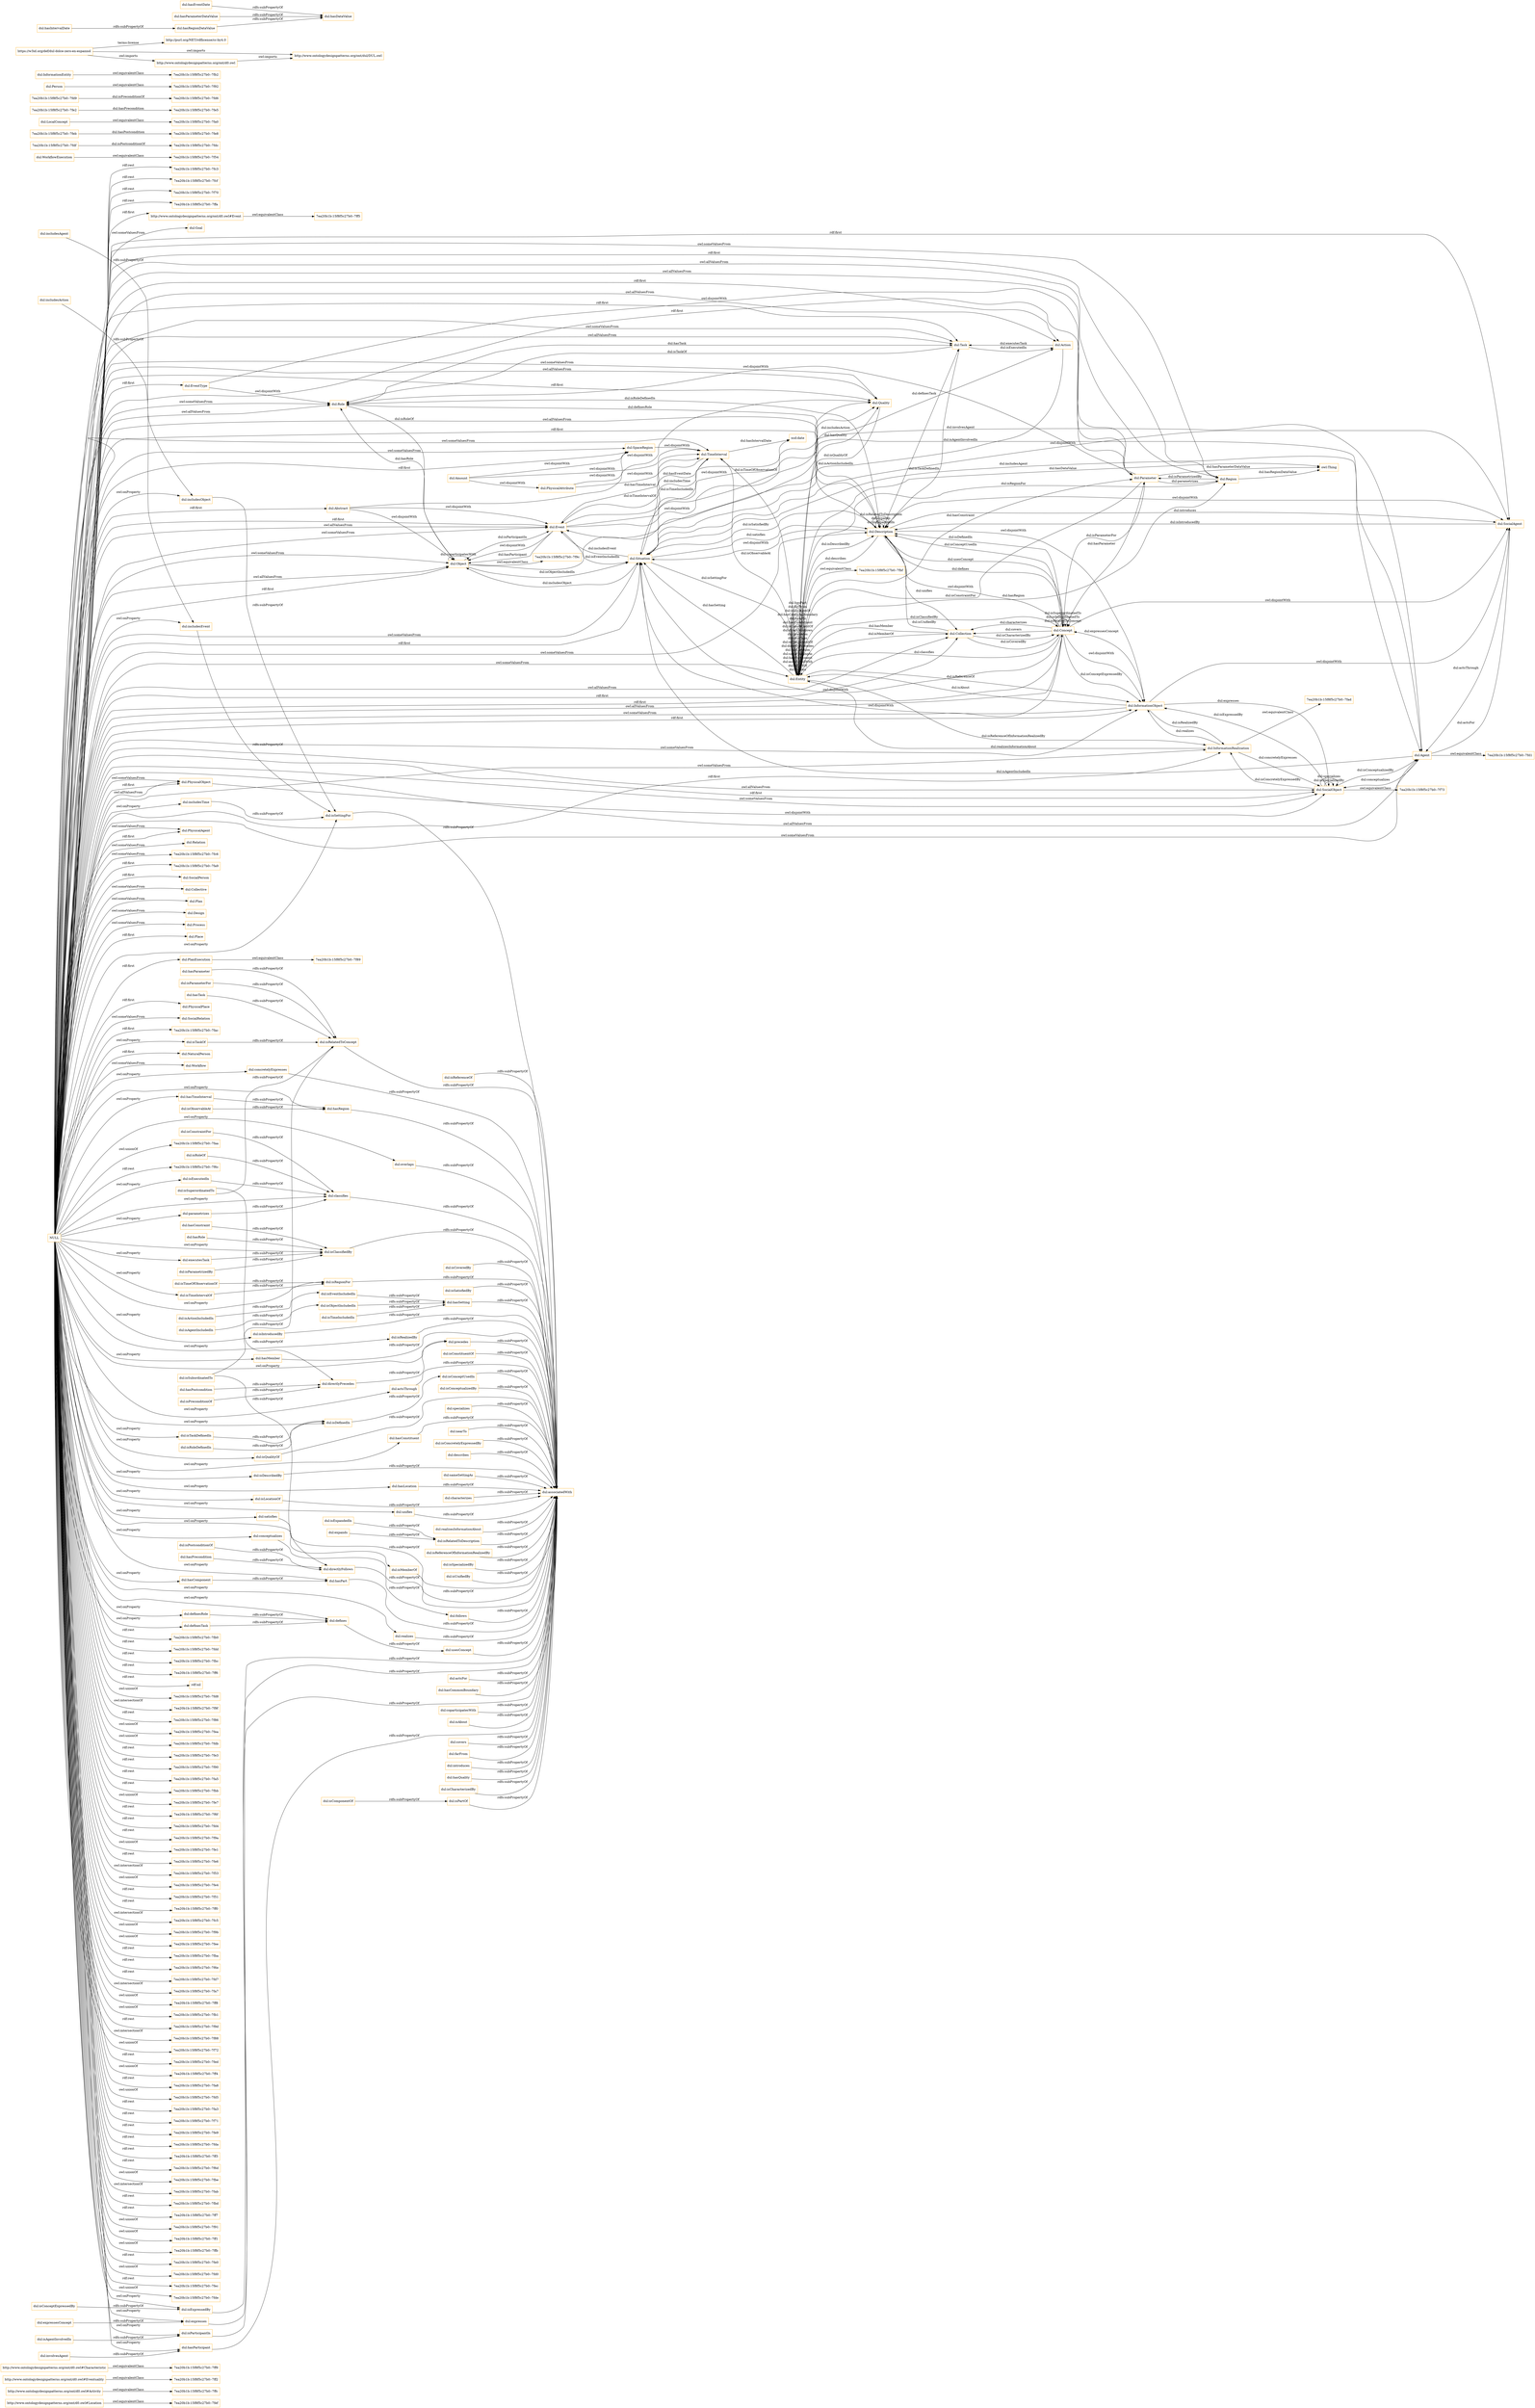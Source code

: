 digraph ar2dtool_diagram { 
rankdir=LR;
size="1501"
node [shape = rectangle, color="orange"]; "http://www.ontologydesignpatterns.org/ont/d0.owl#Location" "http://www.ontologydesignpatterns.org/ont/d0.owl#Activity" "http://www.ontologydesignpatterns.org/ont/d0.owl#Eventuality" "7ea20b1b:15f8f5c27b0:-7fef" "http://www.ontologydesignpatterns.org/ont/d0.owl#Characteristic" "7ea20b1b:15f8f5c27b0:-7ffc" "http://www.ontologydesignpatterns.org/ont/d0.owl#Event" "7ea20b1b:15f8f5c27b0:-7ff5" "7ea20b1b:15f8f5c27b0:-7ff2" "7ea20b1b:15f8f5c27b0:-7ff9" "dul:Goal" "dul:EventType" "7ea20b1b:15f8f5c27b0:-7f54" "dul:Object" "dul:Description" "7ea20b1b:15f8f5c27b0:-7fdf" "dul:PhysicalAgent" "dul:Relation" "dul:Role" "dul:Entity" "dul:Situation" "7ea20b1b:15f8f5c27b0:-7fc6" "7ea20b1b:15f8f5c27b0:-7fa9" "dul:Abstract" "dul:SocialPerson" "7ea20b1b:15f8f5c27b0:-7feb" "dul:Collective" "7ea20b1b:15f8f5c27b0:-7fa0" "dul:Amount" "7ea20b1b:15f8f5c27b0:-7fe8" "7ea20b1b:15f8f5c27b0:-7fdc" "dul:Plan" "dul:Design" "7ea20b1b:15f8f5c27b0:-7fad" "7ea20b1b:15f8f5c27b0:-7f89" "dul:Process" "dul:Task" "7ea20b1b:15f8f5c27b0:-7f9c" "dul:Place" "dul:Quality" "dul:Action" "dul:SocialAgent" "7ea20b1b:15f8f5c27b0:-7fe5" "7ea20b1b:15f8f5c27b0:-7fd6" "dul:PlanExecution" "dul:Agent" "dul:Parameter" "dul:WorkflowExecution" "dul:SocialObject" "dul:PhysicalPlace" "dul:Concept" "dul:SocialRelation" "dul:Event" "dul:TimeInterval" "dul:Person" "dul:SpaceRegion" "dul:PhysicalObject" "7ea20b1b:15f8f5c27b0:-7fac" "7ea20b1b:15f8f5c27b0:-7fbf" "owl:Thing" "dul:InformationRealization" "dul:PhysicalAttribute" "dul:NaturalPerson" "7ea20b1b:15f8f5c27b0:-7fe2" "dul:Workflow" "dul:InformationObject" "dul:Collection" "7ea20b1b:15f8f5c27b0:-7fd1" "7ea20b1b:15f8f5c27b0:-7f92" "7ea20b1b:15f8f5c27b0:-7fb2" "dul:Region" "dul:InformationEntity" "7ea20b1b:15f8f5c27b0:-7fd9" "7ea20b1b:15f8f5c27b0:-7f73" "dul:LocalConcept" ; /*classes style*/
	"dul:isRelatedToConcept" -> "dul:associatedWith" [ label = "rdfs:subPropertyOf" ];
	"dul:concretelyExpresses" -> "dul:associatedWith" [ label = "rdfs:subPropertyOf" ];
	"dul:hasRegion" -> "dul:associatedWith" [ label = "rdfs:subPropertyOf" ];
	"dul:includesEvent" -> "dul:isSettingFor" [ label = "rdfs:subPropertyOf" ];
	"dul:overlaps" -> "dul:associatedWith" [ label = "rdfs:subPropertyOf" ];
	"dul:isConstraintFor" -> "dul:classifies" [ label = "rdfs:subPropertyOf" ];
	"dul:isRegionFor" -> "dul:associatedWith" [ label = "rdfs:subPropertyOf" ];
	"dul:isCoveredBy" -> "dul:associatedWith" [ label = "rdfs:subPropertyOf" ];
	"dul:PhysicalAttribute" -> "dul:TimeInterval" [ label = "owl:disjointWith" ];
	"dul:PhysicalAttribute" -> "dul:SpaceRegion" [ label = "owl:disjointWith" ];
	"dul:hasConstraint" -> "dul:isClassifiedBy" [ label = "rdfs:subPropertyOf" ];
	"dul:isSettingFor" -> "dul:associatedWith" [ label = "rdfs:subPropertyOf" ];
	"dul:isSatisfiedBy" -> "dul:associatedWith" [ label = "rdfs:subPropertyOf" ];
	"dul:isIntroducedBy" -> "dul:associatedWith" [ label = "rdfs:subPropertyOf" ];
	"dul:Description" -> "dul:SocialAgent" [ label = "owl:disjointWith" ];
	"dul:Description" -> "dul:Situation" [ label = "owl:disjointWith" ];
	"dul:Description" -> "dul:InformationObject" [ label = "owl:disjointWith" ];
	"dul:Concept" -> "dul:InformationObject" [ label = "owl:disjointWith" ];
	"dul:Concept" -> "dul:Description" [ label = "owl:disjointWith" ];
	"dul:Concept" -> "dul:Situation" [ label = "owl:disjointWith" ];
	"dul:Concept" -> "dul:SocialAgent" [ label = "owl:disjointWith" ];
	"dul:Object" -> "7ea20b1b:15f8f5c27b0:-7f9c" [ label = "owl:equivalentClass" ];
	"dul:Object" -> "dul:Quality" [ label = "owl:disjointWith" ];
	"dul:isConceptExpressedBy" -> "dul:isExpressedBy" [ label = "rdfs:subPropertyOf" ];
	"dul:isParameterFor" -> "dul:isRelatedToConcept" [ label = "rdfs:subPropertyOf" ];
	"https://w3id.org/def/dul-dolce-zero-en-espannol" -> "http://purl.org/NET/rdflicense/cc-by4.0" [ label = "terms:license" ];
	"https://w3id.org/def/dul-dolce-zero-en-espannol" -> "http://www.ontologydesignpatterns.org/ont/dul/DUL.owl" [ label = "owl:imports" ];
	"https://w3id.org/def/dul-dolce-zero-en-espannol" -> "http://www.ontologydesignpatterns.org/ont/d0.owl" [ label = "owl:imports" ];
	"dul:isRealizedBy" -> "dul:associatedWith" [ label = "rdfs:subPropertyOf" ];
	"dul:isRoleOf" -> "dul:classifies" [ label = "rdfs:subPropertyOf" ];
	"http://www.ontologydesignpatterns.org/ont/d0.owl" -> "http://www.ontologydesignpatterns.org/ont/dul/DUL.owl" [ label = "owl:imports" ];
	"dul:hasMember" -> "dul:associatedWith" [ label = "rdfs:subPropertyOf" ];
	"dul:expresses" -> "dul:associatedWith" [ label = "rdfs:subPropertyOf" ];
	"dul:includesAction" -> "dul:includesEvent" [ label = "rdfs:subPropertyOf" ];
	"dul:isRoleDefinedIn" -> "dul:isDefinedIn" [ label = "rdfs:subPropertyOf" ];
	"dul:isActionIncludedIn" -> "dul:isEventIncludedIn" [ label = "rdfs:subPropertyOf" ];
	"dul:InformationObject" -> "dul:SocialAgent" [ label = "owl:disjointWith" ];
	"dul:InformationObject" -> "dul:Situation" [ label = "owl:disjointWith" ];
	"dul:hasPostcondition" -> "dul:directlyPrecedes" [ label = "rdfs:subPropertyOf" ];
	"dul:WorkflowExecution" -> "7ea20b1b:15f8f5c27b0:-7f54" [ label = "owl:equivalentClass" ];
	"dul:isConstituentOf" -> "dul:associatedWith" [ label = "rdfs:subPropertyOf" ];
	"dul:SocialObject" -> "7ea20b1b:15f8f5c27b0:-7f73" [ label = "owl:equivalentClass" ];
	"dul:actsThrough" -> "dul:associatedWith" [ label = "rdfs:subPropertyOf" ];
	"http://www.ontologydesignpatterns.org/ont/d0.owl#Event" -> "7ea20b1b:15f8f5c27b0:-7ff5" [ label = "owl:equivalentClass" ];
	"dul:isEventIncludedIn" -> "dul:hasSetting" [ label = "rdfs:subPropertyOf" ];
	"dul:Parameter" -> "dul:Role" [ label = "owl:disjointWith" ];
	"dul:InformationRealization" -> "7ea20b1b:15f8f5c27b0:-7fad" [ label = "owl:equivalentClass" ];
	"dul:isConceptualizedBy" -> "dul:associatedWith" [ label = "rdfs:subPropertyOf" ];
	"dul:precedes" -> "dul:associatedWith" [ label = "rdfs:subPropertyOf" ];
	"dul:isPreconditionOf" -> "dul:directlyPrecedes" [ label = "rdfs:subPropertyOf" ];
	"dul:specializes" -> "dul:associatedWith" [ label = "rdfs:subPropertyOf" ];
	"dul:isDefinedIn" -> "dul:isConceptUsedIn" [ label = "rdfs:subPropertyOf" ];
	"dul:nearTo" -> "dul:associatedWith" [ label = "rdfs:subPropertyOf" ];
	"dul:Event" -> "dul:Quality" [ label = "owl:disjointWith" ];
	"dul:Event" -> "dul:Object" [ label = "owl:disjointWith" ];
	"dul:hasRole" -> "dul:isClassifiedBy" [ label = "rdfs:subPropertyOf" ];
	"dul:isExpressedBy" -> "dul:associatedWith" [ label = "rdfs:subPropertyOf" ];
	"dul:PhysicalObject" -> "dul:SocialObject" [ label = "owl:disjointWith" ];
	"dul:isConcretelyExpressedBy" -> "dul:associatedWith" [ label = "rdfs:subPropertyOf" ];
	"dul:describes" -> "dul:associatedWith" [ label = "rdfs:subPropertyOf" ];
	"dul:isQualityOf" -> "dul:associatedWith" [ label = "rdfs:subPropertyOf" ];
	"dul:sameSettingAs" -> "dul:associatedWith" [ label = "rdfs:subPropertyOf" ];
	"dul:hasConstituent" -> "dul:associatedWith" [ label = "rdfs:subPropertyOf" ];
	"dul:Situation" -> "dul:SocialAgent" [ label = "owl:disjointWith" ];
	"dul:characterizes" -> "dul:associatedWith" [ label = "rdfs:subPropertyOf" ];
	"dul:EventType" -> "dul:Role" [ label = "owl:disjointWith" ];
	"dul:EventType" -> "dul:Parameter" [ label = "owl:disjointWith" ];
	"dul:hasTask" -> "dul:isRelatedToConcept" [ label = "rdfs:subPropertyOf" ];
	"dul:directlyPrecedes" -> "dul:precedes" [ label = "rdfs:subPropertyOf" ];
	"dul:isTaskOf" -> "dul:isRelatedToConcept" [ label = "rdfs:subPropertyOf" ];
	"dul:isDescribedBy" -> "dul:associatedWith" [ label = "rdfs:subPropertyOf" ];
	"http://www.ontologydesignpatterns.org/ont/d0.owl#Eventuality" -> "7ea20b1b:15f8f5c27b0:-7ff2" [ label = "owl:equivalentClass" ];
	"dul:isParticipantIn" -> "dul:associatedWith" [ label = "rdfs:subPropertyOf" ];
	"http://www.ontologydesignpatterns.org/ont/d0.owl#Characteristic" -> "7ea20b1b:15f8f5c27b0:-7ff9" [ label = "owl:equivalentClass" ];
	"dul:realizesInformationAbout" -> "dul:associatedWith" [ label = "rdfs:subPropertyOf" ];
	"dul:isSuperordinatedTo" -> "dul:isRelatedToConcept" [ label = "rdfs:subPropertyOf" ];
	"dul:isSuperordinatedTo" -> "dul:directlyPrecedes" [ label = "rdfs:subPropertyOf" ];
	"dul:isRelatedToDescription" -> "dul:associatedWith" [ label = "rdfs:subPropertyOf" ];
	"dul:Person" -> "7ea20b1b:15f8f5c27b0:-7f92" [ label = "owl:equivalentClass" ];
	"dul:isReferenceOfInformationRealizedBy" -> "dul:associatedWith" [ label = "rdfs:subPropertyOf" ];
	"dul:isSpecializedBy" -> "dul:associatedWith" [ label = "rdfs:subPropertyOf" ];
	"dul:isUnifiedBy" -> "dul:associatedWith" [ label = "rdfs:subPropertyOf" ];
	"dul:hasSetting" -> "dul:associatedWith" [ label = "rdfs:subPropertyOf" ];
	"dul:involvesAgent" -> "dul:hasParticipant" [ label = "rdfs:subPropertyOf" ];
	"dul:isTimeIncludedIn" -> "dul:hasSetting" [ label = "rdfs:subPropertyOf" ];
	"dul:isPostconditionOf" -> "dul:directlyFollows" [ label = "rdfs:subPropertyOf" ];
	"dul:PlanExecution" -> "7ea20b1b:15f8f5c27b0:-7f89" [ label = "owl:equivalentClass" ];
	"NULL" -> "dul:Parameter" [ label = "owl:allValuesFrom" ];
	"NULL" -> "7ea20b1b:15f8f5c27b0:-7fb0" [ label = "rdf:rest" ];
	"NULL" -> "7ea20b1b:15f8f5c27b0:-7fdd" [ label = "rdf:rest" ];
	"NULL" -> "7ea20b1b:15f8f5c27b0:-7fbc" [ label = "rdf:rest" ];
	"NULL" -> "7ea20b1b:15f8f5c27b0:-7ff6" [ label = "rdf:rest" ];
	"NULL" -> "dul:Situation" [ label = "owl:someValuesFrom" ];
	"NULL" -> "dul:Parameter" [ label = "rdf:first" ];
	"NULL" -> "rdf:nil" [ label = "rdf:rest" ];
	"NULL" -> "dul:InformationObject" [ label = "rdf:first" ];
	"NULL" -> "7ea20b1b:15f8f5c27b0:-7fd8" [ label = "owl:unionOf" ];
	"NULL" -> "dul:concretelyExpresses" [ label = "owl:onProperty" ];
	"NULL" -> "dul:PhysicalObject" [ label = "owl:allValuesFrom" ];
	"NULL" -> "dul:isTaskOf" [ label = "owl:onProperty" ];
	"NULL" -> "dul:Task" [ label = "owl:allValuesFrom" ];
	"NULL" -> "7ea20b1b:15f8f5c27b0:-7f9f" [ label = "owl:intersectionOf" ];
	"NULL" -> "7ea20b1b:15f8f5c27b0:-7f86" [ label = "rdf:rest" ];
	"NULL" -> "dul:Region" [ label = "owl:allValuesFrom" ];
	"NULL" -> "dul:isParticipantIn" [ label = "owl:onProperty" ];
	"NULL" -> "dul:PlanExecution" [ label = "rdf:first" ];
	"NULL" -> "7ea20b1b:15f8f5c27b0:-7fea" [ label = "owl:unionOf" ];
	"NULL" -> "7ea20b1b:15f8f5c27b0:-7fdb" [ label = "owl:unionOf" ];
	"NULL" -> "7ea20b1b:15f8f5c27b0:-7fe3" [ label = "rdf:rest" ];
	"NULL" -> "dul:Agent" [ label = "owl:someValuesFrom" ];
	"NULL" -> "dul:isTaskDefinedIn" [ label = "owl:onProperty" ];
	"NULL" -> "7ea20b1b:15f8f5c27b0:-7f90" [ label = "rdf:rest" ];
	"NULL" -> "dul:definesRole" [ label = "owl:onProperty" ];
	"NULL" -> "dul:overlaps" [ label = "owl:onProperty" ];
	"NULL" -> "dul:PhysicalAgent" [ label = "rdf:first" ];
	"NULL" -> "dul:hasLocation" [ label = "owl:onProperty" ];
	"NULL" -> "dul:Plan" [ label = "owl:someValuesFrom" ];
	"NULL" -> "dul:Workflow" [ label = "owl:someValuesFrom" ];
	"NULL" -> "7ea20b1b:15f8f5c27b0:-7fac" [ label = "rdf:first" ];
	"NULL" -> "dul:Collection" [ label = "owl:allValuesFrom" ];
	"NULL" -> "7ea20b1b:15f8f5c27b0:-7fa5" [ label = "rdf:rest" ];
	"NULL" -> "dul:definesTask" [ label = "owl:onProperty" ];
	"NULL" -> "dul:Collective" [ label = "owl:someValuesFrom" ];
	"NULL" -> "dul:parametrizes" [ label = "owl:onProperty" ];
	"NULL" -> "dul:isLocationOf" [ label = "owl:onProperty" ];
	"NULL" -> "dul:Place" [ label = "rdf:first" ];
	"NULL" -> "dul:Situation" [ label = "rdf:first" ];
	"NULL" -> "dul:SocialObject" [ label = "owl:allValuesFrom" ];
	"NULL" -> "7ea20b1b:15f8f5c27b0:-7fbb" [ label = "rdf:rest" ];
	"NULL" -> "dul:NaturalPerson" [ label = "rdf:first" ];
	"NULL" -> "7ea20b1b:15f8f5c27b0:-7fe7" [ label = "owl:unionOf" ];
	"NULL" -> "7ea20b1b:15f8f5c27b0:-7f6f" [ label = "rdf:rest" ];
	"NULL" -> "dul:isExpressedBy" [ label = "owl:onProperty" ];
	"NULL" -> "7ea20b1b:15f8f5c27b0:-7fd4" [ label = "rdf:rest" ];
	"NULL" -> "dul:SocialObject" [ label = "rdf:first" ];
	"NULL" -> "dul:Event" [ label = "rdf:first" ];
	"NULL" -> "dul:Quality" [ label = "owl:someValuesFrom" ];
	"NULL" -> "7ea20b1b:15f8f5c27b0:-7f9a" [ label = "rdf:rest" ];
	"NULL" -> "dul:Relation" [ label = "owl:someValuesFrom" ];
	"NULL" -> "dul:Role" [ label = "owl:allValuesFrom" ];
	"NULL" -> "dul:Action" [ label = "owl:allValuesFrom" ];
	"NULL" -> "dul:InformationRealization" [ label = "rdf:first" ];
	"NULL" -> "dul:Description" [ label = "owl:someValuesFrom" ];
	"NULL" -> "dul:SocialObject" [ label = "owl:someValuesFrom" ];
	"NULL" -> "7ea20b1b:15f8f5c27b0:-7fe1" [ label = "owl:unionOf" ];
	"NULL" -> "dul:executesTask" [ label = "owl:onProperty" ];
	"NULL" -> "dul:SocialRelation" [ label = "owl:someValuesFrom" ];
	"NULL" -> "7ea20b1b:15f8f5c27b0:-7fe6" [ label = "rdf:rest" ];
	"NULL" -> "dul:includesObject" [ label = "owl:onProperty" ];
	"NULL" -> "dul:Abstract" [ label = "rdf:first" ];
	"NULL" -> "7ea20b1b:15f8f5c27b0:-7f53" [ label = "owl:intersectionOf" ];
	"NULL" -> "dul:Object" [ label = "owl:allValuesFrom" ];
	"NULL" -> "dul:hasComponent" [ label = "owl:onProperty" ];
	"NULL" -> "7ea20b1b:15f8f5c27b0:-7fe4" [ label = "owl:unionOf" ];
	"NULL" -> "7ea20b1b:15f8f5c27b0:-7f51" [ label = "rdf:rest" ];
	"NULL" -> "7ea20b1b:15f8f5c27b0:-7ff0" [ label = "rdf:rest" ];
	"NULL" -> "dul:Task" [ label = "rdf:first" ];
	"NULL" -> "dul:unifies" [ label = "owl:onProperty" ];
	"NULL" -> "dul:defines" [ label = "owl:onProperty" ];
	"NULL" -> "7ea20b1b:15f8f5c27b0:-7fc5" [ label = "owl:intersectionOf" ];
	"NULL" -> "7ea20b1b:15f8f5c27b0:-7f9b" [ label = "owl:unionOf" ];
	"NULL" -> "7ea20b1b:15f8f5c27b0:-7fee" [ label = "owl:unionOf" ];
	"NULL" -> "dul:Quality" [ label = "owl:allValuesFrom" ];
	"NULL" -> "7ea20b1b:15f8f5c27b0:-7fba" [ label = "rdf:rest" ];
	"NULL" -> "7ea20b1b:15f8f5c27b0:-7f6e" [ label = "rdf:rest" ];
	"NULL" -> "dul:isDescribedBy" [ label = "owl:onProperty" ];
	"NULL" -> "dul:hasRegion" [ label = "owl:onProperty" ];
	"NULL" -> "dul:TimeInterval" [ label = "owl:someValuesFrom" ];
	"NULL" -> "dul:expresses" [ label = "owl:onProperty" ];
	"NULL" -> "7ea20b1b:15f8f5c27b0:-7fd7" [ label = "rdf:rest" ];
	"NULL" -> "dul:Description" [ label = "owl:allValuesFrom" ];
	"NULL" -> "dul:Design" [ label = "owl:someValuesFrom" ];
	"NULL" -> "dul:Concept" [ label = "rdf:first" ];
	"NULL" -> "dul:satisfies" [ label = "owl:onProperty" ];
	"NULL" -> "7ea20b1b:15f8f5c27b0:-7fa7" [ label = "owl:intersectionOf" ];
	"NULL" -> "7ea20b1b:15f8f5c27b0:-7ff8" [ label = "owl:unionOf" ];
	"NULL" -> "dul:SocialPerson" [ label = "rdf:first" ];
	"NULL" -> "7ea20b1b:15f8f5c27b0:-7fb1" [ label = "owl:unionOf" ];
	"NULL" -> "dul:PhysicalAgent" [ label = "owl:someValuesFrom" ];
	"NULL" -> "dul:Quality" [ label = "rdf:first" ];
	"NULL" -> "7ea20b1b:15f8f5c27b0:-7f9d" [ label = "rdf:rest" ];
	"NULL" -> "dul:hasConstituent" [ label = "owl:onProperty" ];
	"NULL" -> "7ea20b1b:15f8f5c27b0:-7f88" [ label = "owl:intersectionOf" ];
	"NULL" -> "dul:Concept" [ label = "owl:allValuesFrom" ];
	"NULL" -> "7ea20b1b:15f8f5c27b0:-7f72" [ label = "owl:unionOf" ];
	"NULL" -> "dul:hasParticipant" [ label = "owl:onProperty" ];
	"NULL" -> "dul:includesEvent" [ label = "owl:onProperty" ];
	"NULL" -> "7ea20b1b:15f8f5c27b0:-7fed" [ label = "rdf:rest" ];
	"NULL" -> "7ea20b1b:15f8f5c27b0:-7ff4" [ label = "owl:unionOf" ];
	"NULL" -> "dul:includesTime" [ label = "owl:onProperty" ];
	"NULL" -> "7ea20b1b:15f8f5c27b0:-7fa8" [ label = "rdf:rest" ];
	"NULL" -> "7ea20b1b:15f8f5c27b0:-7fd5" [ label = "owl:unionOf" ];
	"NULL" -> "dul:Object" [ label = "rdf:first" ];
	"NULL" -> "7ea20b1b:15f8f5c27b0:-7fa3" [ label = "rdf:rest" ];
	"NULL" -> "7ea20b1b:15f8f5c27b0:-7f71" [ label = "rdf:rest" ];
	"NULL" -> "dul:isMemberOf" [ label = "owl:onProperty" ];
	"NULL" -> "7ea20b1b:15f8f5c27b0:-7fe9" [ label = "rdf:rest" ];
	"NULL" -> "dul:isQualityOf" [ label = "owl:onProperty" ];
	"NULL" -> "dul:Task" [ label = "owl:someValuesFrom" ];
	"NULL" -> "dul:InformationObject" [ label = "owl:someValuesFrom" ];
	"NULL" -> "dul:Action" [ label = "rdf:first" ];
	"NULL" -> "dul:Region" [ label = "owl:someValuesFrom" ];
	"NULL" -> "dul:isDefinedIn" [ label = "owl:onProperty" ];
	"NULL" -> "7ea20b1b:15f8f5c27b0:-7fda" [ label = "rdf:rest" ];
	"NULL" -> "dul:isTimeIntervalOf" [ label = "owl:onProperty" ];
	"NULL" -> "7ea20b1b:15f8f5c27b0:-7ff3" [ label = "rdf:rest" ];
	"NULL" -> "7ea20b1b:15f8f5c27b0:-7f6d" [ label = "rdf:rest" ];
	"NULL" -> "http://www.ontologydesignpatterns.org/ont/d0.owl#Event" [ label = "rdf:first" ];
	"NULL" -> "dul:Region" [ label = "rdf:first" ];
	"NULL" -> "7ea20b1b:15f8f5c27b0:-7fbe" [ label = "owl:unionOf" ];
	"NULL" -> "7ea20b1b:15f8f5c27b0:-7fab" [ label = "owl:intersectionOf" ];
	"NULL" -> "dul:PhysicalObject" [ label = "owl:someValuesFrom" ];
	"NULL" -> "dul:Object" [ label = "owl:someValuesFrom" ];
	"NULL" -> "dul:actsThrough" [ label = "owl:onProperty" ];
	"NULL" -> "7ea20b1b:15f8f5c27b0:-7fbd" [ label = "rdf:rest" ];
	"NULL" -> "7ea20b1b:15f8f5c27b0:-7ff7" [ label = "rdf:rest" ];
	"NULL" -> "dul:PhysicalPlace" [ label = "rdf:first" ];
	"NULL" -> "dul:isRegionFor" [ label = "owl:onProperty" ];
	"NULL" -> "7ea20b1b:15f8f5c27b0:-7f91" [ label = "owl:unionOf" ];
	"NULL" -> "dul:conceptualizes" [ label = "owl:onProperty" ];
	"NULL" -> "dul:EventType" [ label = "rdf:first" ];
	"NULL" -> "dul:hasTimeInterval" [ label = "owl:onProperty" ];
	"NULL" -> "7ea20b1b:15f8f5c27b0:-7ff1" [ label = "owl:unionOf" ];
	"NULL" -> "dul:InformationRealization" [ label = "owl:someValuesFrom" ];
	"NULL" -> "dul:SpaceRegion" [ label = "rdf:first" ];
	"NULL" -> "7ea20b1b:15f8f5c27b0:-7ffb" [ label = "owl:unionOf" ];
	"NULL" -> "dul:hasPart" [ label = "owl:onProperty" ];
	"NULL" -> "7ea20b1b:15f8f5c27b0:-7fe0" [ label = "rdf:rest" ];
	"NULL" -> "dul:classifies" [ label = "owl:onProperty" ];
	"NULL" -> "7ea20b1b:15f8f5c27b0:-7fd0" [ label = "owl:unionOf" ];
	"NULL" -> "dul:isRealizedBy" [ label = "owl:onProperty" ];
	"NULL" -> "dul:Agent" [ label = "owl:allValuesFrom" ];
	"NULL" -> "7ea20b1b:15f8f5c27b0:-7fec" [ label = "rdf:rest" ];
	"NULL" -> "dul:Event" [ label = "owl:allValuesFrom" ];
	"NULL" -> "dul:Goal" [ label = "owl:someValuesFrom" ];
	"NULL" -> "dul:precedes" [ label = "owl:onProperty" ];
	"NULL" -> "dul:Collection" [ label = "rdf:first" ];
	"NULL" -> "dul:Role" [ label = "owl:someValuesFrom" ];
	"NULL" -> "7ea20b1b:15f8f5c27b0:-7fde" [ label = "owl:unionOf" ];
	"NULL" -> "dul:isClassifiedBy" [ label = "owl:onProperty" ];
	"NULL" -> "dul:SocialAgent" [ label = "rdf:first" ];
	"NULL" -> "7ea20b1b:15f8f5c27b0:-7fc3" [ label = "rdf:rest" ];
	"NULL" -> "dul:hasMember" [ label = "owl:onProperty" ];
	"NULL" -> "dul:isIntroducedBy" [ label = "owl:onProperty" ];
	"NULL" -> "dul:isExecutedIn" [ label = "owl:onProperty" ];
	"NULL" -> "dul:PhysicalObject" [ label = "rdf:first" ];
	"NULL" -> "7ea20b1b:15f8f5c27b0:-7fcf" [ label = "rdf:rest" ];
	"NULL" -> "7ea20b1b:15f8f5c27b0:-7f70" [ label = "rdf:rest" ];
	"NULL" -> "dul:Event" [ label = "owl:someValuesFrom" ];
	"NULL" -> "dul:Process" [ label = "owl:someValuesFrom" ];
	"NULL" -> "dul:SpaceRegion" [ label = "owl:someValuesFrom" ];
	"NULL" -> "7ea20b1b:15f8f5c27b0:-7fa9" [ label = "rdf:first" ];
	"NULL" -> "dul:Entity" [ label = "owl:someValuesFrom" ];
	"NULL" -> "7ea20b1b:15f8f5c27b0:-7ffa" [ label = "rdf:rest" ];
	"NULL" -> "dul:Description" [ label = "rdf:first" ];
	"NULL" -> "dul:isSettingFor" [ label = "owl:onProperty" ];
	"NULL" -> "7ea20b1b:15f8f5c27b0:-7fc6" [ label = "owl:someValuesFrom" ];
	"NULL" -> "7ea20b1b:15f8f5c27b0:-7faa" [ label = "owl:unionOf" ];
	"NULL" -> "7ea20b1b:15f8f5c27b0:-7f6c" [ label = "rdf:rest" ];
	"NULL" -> "dul:Concept" [ label = "owl:someValuesFrom" ];
	"NULL" -> "dul:realizes" [ label = "owl:onProperty" ];
	"dul:includesObject" -> "dul:isSettingFor" [ label = "rdfs:subPropertyOf" ];
	"dul:expressesConcept" -> "dul:expresses" [ label = "rdfs:subPropertyOf" ];
	"dul:executesTask" -> "dul:isClassifiedBy" [ label = "rdfs:subPropertyOf" ];
	"dul:LocalConcept" -> "7ea20b1b:15f8f5c27b0:-7fa0" [ label = "owl:equivalentClass" ];
	"dul:isAgentIncludedIn" -> "dul:isObjectIncludedIn" [ label = "rdfs:subPropertyOf" ];
	"dul:expands" -> "dul:isRelatedToDescription" [ label = "rdfs:subPropertyOf" ];
	"dul:includesAgent" -> "dul:includesObject" [ label = "rdfs:subPropertyOf" ];
	"dul:classifies" -> "dul:associatedWith" [ label = "rdfs:subPropertyOf" ];
	"dul:actsFor" -> "dul:associatedWith" [ label = "rdfs:subPropertyOf" ];
	"http://www.ontologydesignpatterns.org/ont/d0.owl#Activity" -> "7ea20b1b:15f8f5c27b0:-7ffc" [ label = "owl:equivalentClass" ];
	"dul:isObjectIncludedIn" -> "dul:hasSetting" [ label = "rdfs:subPropertyOf" ];
	"dul:hasPrecondition" -> "dul:directlyFollows" [ label = "rdfs:subPropertyOf" ];
	"dul:Entity" -> "7ea20b1b:15f8f5c27b0:-7fbf" [ label = "owl:equivalentClass" ];
	"dul:isMemberOf" -> "dul:associatedWith" [ label = "rdfs:subPropertyOf" ];
	"dul:hasCommonBoundary" -> "dul:associatedWith" [ label = "rdfs:subPropertyOf" ];
	"dul:realizes" -> "dul:associatedWith" [ label = "rdfs:subPropertyOf" ];
	"dul:directlyFollows" -> "dul:follows" [ label = "rdfs:subPropertyOf" ];
	"dul:isExecutedIn" -> "dul:classifies" [ label = "rdfs:subPropertyOf" ];
	"dul:follows" -> "dul:associatedWith" [ label = "rdfs:subPropertyOf" ];
	"dul:hasRegionDataValue" -> "dul:hasDataValue" [ label = "rdfs:subPropertyOf" ];
	"dul:coparticipatesWith" -> "dul:associatedWith" [ label = "rdfs:subPropertyOf" ];
	"dul:isAbout" -> "dul:associatedWith" [ label = "rdfs:subPropertyOf" ];
	"dul:hasLocation" -> "dul:associatedWith" [ label = "rdfs:subPropertyOf" ];
	"dul:conceptualizes" -> "dul:associatedWith" [ label = "rdfs:subPropertyOf" ];
	"dul:isTaskDefinedIn" -> "dul:isDefinedIn" [ label = "rdfs:subPropertyOf" ];
	"dul:defines" -> "dul:usesConcept" [ label = "rdfs:subPropertyOf" ];
	"dul:hasPart" -> "dul:associatedWith" [ label = "rdfs:subPropertyOf" ];
	"dul:isTimeIntervalOf" -> "dul:isRegionFor" [ label = "rdfs:subPropertyOf" ];
	"http://www.ontologydesignpatterns.org/ont/d0.owl#Location" -> "7ea20b1b:15f8f5c27b0:-7fef" [ label = "owl:equivalentClass" ];
	"dul:hasParticipant" -> "dul:associatedWith" [ label = "rdfs:subPropertyOf" ];
	"dul:covers" -> "dul:associatedWith" [ label = "rdfs:subPropertyOf" ];
	"dul:hasIntervalDate" -> "dul:hasRegionDataValue" [ label = "rdfs:subPropertyOf" ];
	"dul:includesTime" -> "dul:isSettingFor" [ label = "rdfs:subPropertyOf" ];
	"dul:InformationEntity" -> "7ea20b1b:15f8f5c27b0:-7fb2" [ label = "owl:equivalentClass" ];
	"dul:farFrom" -> "dul:associatedWith" [ label = "rdfs:subPropertyOf" ];
	"dul:hasComponent" -> "dul:hasPart" [ label = "rdfs:subPropertyOf" ];
	"dul:usesConcept" -> "dul:associatedWith" [ label = "rdfs:subPropertyOf" ];
	"dul:isLocationOf" -> "dul:associatedWith" [ label = "rdfs:subPropertyOf" ];
	"dul:hasEventDate" -> "dul:hasDataValue" [ label = "rdfs:subPropertyOf" ];
	"dul:hasTimeInterval" -> "dul:hasRegion" [ label = "rdfs:subPropertyOf" ];
	"dul:introduces" -> "dul:associatedWith" [ label = "rdfs:subPropertyOf" ];
	"dul:satisfies" -> "dul:associatedWith" [ label = "rdfs:subPropertyOf" ];
	"dul:Abstract" -> "dul:Quality" [ label = "owl:disjointWith" ];
	"dul:Abstract" -> "dul:Object" [ label = "owl:disjointWith" ];
	"dul:Abstract" -> "dul:Event" [ label = "owl:disjointWith" ];
	"dul:definesRole" -> "dul:defines" [ label = "rdfs:subPropertyOf" ];
	"dul:isAgentInvolvedIn" -> "dul:isParticipantIn" [ label = "rdfs:subPropertyOf" ];
	"dul:hasQuality" -> "dul:associatedWith" [ label = "rdfs:subPropertyOf" ];
	"dul:isCharacterizedBy" -> "dul:associatedWith" [ label = "rdfs:subPropertyOf" ];
	"dul:SpaceRegion" -> "dul:TimeInterval" [ label = "owl:disjointWith" ];
	"dul:isParametrizedBy" -> "dul:isClassifiedBy" [ label = "rdfs:subPropertyOf" ];
	"dul:isTimeOfObservationOf" -> "dul:isRegionFor" [ label = "rdfs:subPropertyOf" ];
	"dul:isConceptUsedIn" -> "dul:associatedWith" [ label = "rdfs:subPropertyOf" ];
	"dul:hasParameter" -> "dul:isRelatedToConcept" [ label = "rdfs:subPropertyOf" ];
	"dul:hasParameterDataValue" -> "dul:hasDataValue" [ label = "rdfs:subPropertyOf" ];
	"dul:definesTask" -> "dul:defines" [ label = "rdfs:subPropertyOf" ];
	"dul:isPartOf" -> "dul:associatedWith" [ label = "rdfs:subPropertyOf" ];
	"dul:isReferenceOf" -> "dul:associatedWith" [ label = "rdfs:subPropertyOf" ];
	"dul:isSubordinatedTo" -> "dul:isRelatedToConcept" [ label = "rdfs:subPropertyOf" ];
	"dul:isSubordinatedTo" -> "dul:directlyFollows" [ label = "rdfs:subPropertyOf" ];
	"dul:isExpandedIn" -> "dul:isRelatedToDescription" [ label = "rdfs:subPropertyOf" ];
	"dul:isClassifiedBy" -> "dul:associatedWith" [ label = "rdfs:subPropertyOf" ];
	"dul:parametrizes" -> "dul:classifies" [ label = "rdfs:subPropertyOf" ];
	"dul:unifies" -> "dul:associatedWith" [ label = "rdfs:subPropertyOf" ];
	"dul:Agent" -> "7ea20b1b:15f8f5c27b0:-7fd1" [ label = "owl:equivalentClass" ];
	"dul:isObservableAt" -> "dul:hasRegion" [ label = "rdfs:subPropertyOf" ];
	"dul:Amount" -> "dul:TimeInterval" [ label = "owl:disjointWith" ];
	"dul:Amount" -> "dul:SpaceRegion" [ label = "owl:disjointWith" ];
	"dul:Amount" -> "dul:PhysicalAttribute" [ label = "owl:disjointWith" ];
	"dul:isComponentOf" -> "dul:isPartOf" [ label = "rdfs:subPropertyOf" ];
	"7ea20b1b:15f8f5c27b0:-7fe2" -> "7ea20b1b:15f8f5c27b0:-7fe5" [ label = "dul:hasPrecondition" ];
	"dul:Description" -> "dul:Role" [ label = "dul:definesRole" ];
	"dul:Entity" -> "dul:Entity" [ label = "dul:follows" ];
	"dul:Action" -> "dul:Situation" [ label = "dul:isActionIncludedIn" ];
	"dul:TimeInterval" -> "xsd:date" [ label = "dul:hasIntervalDate" ];
	"dul:Entity" -> "dul:Entity" [ label = "dul:isPartOf" ];
	"dul:SocialObject" -> "dul:InformationRealization" [ label = "dul:isConcretelyExpressedBy" ];
	"dul:Entity" -> "dul:Quality" [ label = "dul:hasQuality" ];
	"dul:Event" -> "dul:Situation" [ label = "dul:isEventIncludedIn" ];
	"dul:Description" -> "dul:Task" [ label = "dul:definesTask" ];
	"dul:Entity" -> "dul:Entity" [ label = "dul:associatedWith" ];
	"dul:Parameter" -> "dul:Entity" [ label = "dul:isConstraintFor" ];
	"dul:Agent" -> "dul:Event" [ label = "dul:isAgentInvolvedIn" ];
	"dul:SocialObject" -> "dul:Agent" [ label = "dul:isConceptualizedBy" ];
	"dul:Role" -> "dul:Task" [ label = "dul:hasTask" ];
	"dul:Entity" -> "dul:Concept" [ label = "dul:isClassifiedBy" ];
	"dul:InformationObject" -> "dul:SocialObject" [ label = "dul:expresses" ];
	"dul:Entity" -> "dul:Entity" [ label = "dul:hasComponent" ];
	"dul:Object" -> "dul:Event" [ label = "dul:isParticipantIn" ];
	"dul:InformationObject" -> "dul:Concept" [ label = "dul:expressesConcept" ];
	"dul:Description" -> "dul:SocialAgent" [ label = "dul:introduces" ];
	"dul:Task" -> "dul:Description" [ label = "dul:isTaskDefinedIn" ];
	"dul:Agent" -> "dul:Situation" [ label = "dul:isAgentIncludedIn" ];
	"dul:Concept" -> "dul:Collection" [ label = "dul:characterizes" ];
	"dul:Concept" -> "dul:Concept" [ label = "dul:isRelatedToConcept" ];
	"dul:SocialObject" -> "dul:InformationObject" [ label = "dul:isExpressedBy" ];
	"dul:Concept" -> "dul:Description" [ label = "dul:isDefinedIn" ];
	"dul:Entity" -> "dul:Entity" [ label = "dul:sameSettingAs" ];
	"dul:Region" -> "owl:Thing" [ label = "dul:hasRegionDataValue" ];
	"dul:Concept" -> "dul:Entity" [ label = "dul:classifies" ];
	"dul:Concept" -> "dul:Concept" [ label = "dul:isSubordinatedTo" ];
	"dul:Entity" -> "dul:Collection" [ label = "dul:isMemberOf" ];
	"dul:Concept" -> "dul:Parameter" [ label = "dul:hasParameter" ];
	"dul:Concept" -> "dul:Collection" [ label = "dul:covers" ];
	"dul:TimeInterval" -> "dul:Event" [ label = "dul:isTimeIntervalOf" ];
	"dul:TimeInterval" -> "dul:Situation" [ label = "dul:isTimeIncludedIn" ];
	"dul:InformationRealization" -> "dul:Entity" [ label = "dul:realizesInformationAbout" ];
	"dul:Event" -> "xsd:date" [ label = "dul:hasEventDate" ];
	"dul:Entity" -> "dul:InformationRealization" [ label = "dul:isReferenceOfInformationRealizedBy" ];
	"dul:Collection" -> "dul:Description" [ label = "dul:isUnifiedBy" ];
	"dul:Entity" -> "dul:Entity" [ label = "dul:hasLocation" ];
	"dul:Entity" -> "dul:Entity" [ label = "dul:directlyPrecedes" ];
	"dul:Concept" -> "dul:Concept" [ label = "dul:isSuperordinatedTo" ];
	"dul:SocialAgent" -> "dul:Agent" [ label = "dul:actsThrough" ];
	"dul:Task" -> "dul:Role" [ label = "dul:isTaskOf" ];
	"dul:Description" -> "dul:Collection" [ label = "dul:unifies" ];
	"dul:InformationRealization" -> "dul:SocialObject" [ label = "dul:concretelyExpresses" ];
	"dul:Parameter" -> "dul:Concept" [ label = "dul:isParameterFor" ];
	"dul:Action" -> "dul:Task" [ label = "dul:executesTask" ];
	"dul:Entity" -> "dul:Entity" [ label = "dul:isComponentOf" ];
	"dul:Event" -> "dul:TimeInterval" [ label = "dul:hasTimeInterval" ];
	"dul:Object" -> "dul:Role" [ label = "dul:hasRole" ];
	"dul:Agent" -> "dul:SocialAgent" [ label = "dul:actsFor" ];
	"dul:Entity" -> "dul:Entity" [ label = "dul:overlaps" ];
	"dul:Description" -> "dul:Description" [ label = "dul:isExpandedIn" ];
	"dul:Agent" -> "dul:SocialObject" [ label = "dul:conceptualizes" ];
	"dul:Situation" -> "dul:Event" [ label = "dul:includesEvent" ];
	"dul:InformationObject" -> "dul:Entity" [ label = "dul:isAbout" ];
	"7ea20b1b:15f8f5c27b0:-7feb" -> "7ea20b1b:15f8f5c27b0:-7fe8" [ label = "dul:hasPostcondition" ];
	"dul:Entity" -> "dul:Entity" [ label = "dul:precedes" ];
	"dul:Entity" -> "dul:Parameter" [ label = "dul:hasConstraint" ];
	"dul:Event" -> "dul:Object" [ label = "dul:hasParticipant" ];
	"dul:Situation" -> "dul:Agent" [ label = "dul:includesAgent" ];
	"dul:Region" -> "dul:Entity" [ label = "dul:isRegionFor" ];
	"dul:Situation" -> "dul:Object" [ label = "dul:includesObject" ];
	"dul:Entity" -> "dul:TimeInterval" [ label = "dul:isObservableAt" ];
	"dul:Description" -> "dul:Description" [ label = "dul:expands" ];
	"dul:Situation" -> "dul:TimeInterval" [ label = "dul:includesTime" ];
	"dul:Object" -> "dul:Object" [ label = "dul:coparticipatesWith" ];
	"7ea20b1b:15f8f5c27b0:-7fd9" -> "7ea20b1b:15f8f5c27b0:-7fd6" [ label = "dul:isPreconditionOf" ];
	"dul:Region" -> "dul:Parameter" [ label = "dul:isParametrizedBy" ];
	"dul:Entity" -> "dul:Description" [ label = "dul:isDescribedBy" ];
	"dul:Collection" -> "dul:Concept" [ label = "dul:isCharacterizedBy" ];
	"dul:Role" -> "dul:Object" [ label = "dul:isRoleOf" ];
	"dul:Situation" -> "dul:Entity" [ label = "dul:isSettingFor" ];
	"dul:Entity" -> "dul:Entity" [ label = "dul:directlyFollows" ];
	"7ea20b1b:15f8f5c27b0:-7fdf" -> "7ea20b1b:15f8f5c27b0:-7fdc" [ label = "dul:isPostconditionOf" ];
	"dul:Role" -> "dul:Description" [ label = "dul:isRoleDefinedIn" ];
	"dul:SocialObject" -> "dul:SocialObject" [ label = "dul:isSpecializedBy" ];
	"dul:Quality" -> "dul:Entity" [ label = "dul:isQualityOf" ];
	"dul:Situation" -> "dul:Action" [ label = "dul:includesAction" ];
	"dul:Description" -> "dul:Concept" [ label = "dul:usesConcept" ];
	"dul:Entity" -> "dul:Situation" [ label = "dul:hasSetting" ];
	"dul:TimeInterval" -> "dul:Entity" [ label = "dul:isTimeOfObservationOf" ];
	"dul:Concept" -> "dul:InformationObject" [ label = "dul:isConceptExpressedBy" ];
	"dul:Task" -> "dul:Action" [ label = "dul:isExecutedIn" ];
	"dul:Event" -> "dul:Agent" [ label = "dul:involvesAgent" ];
	"dul:Object" -> "dul:Situation" [ label = "dul:isObjectIncludedIn" ];
	"dul:SocialAgent" -> "dul:Description" [ label = "dul:isIntroducedBy" ];
	"dul:Collection" -> "dul:Concept" [ label = "dul:isCoveredBy" ];
	"dul:Description" -> "dul:Entity" [ label = "dul:describes" ];
	"dul:Collection" -> "dul:Entity" [ label = "dul:hasMember" ];
	"dul:Entity" -> "dul:Entity" [ label = "dul:isConstituentOf" ];
	"dul:Entity" -> "dul:Entity" [ label = "dul:hasConstituent" ];
	"dul:Entity" -> "owl:Thing" [ label = "dul:hasDataValue" ];
	"dul:Entity" -> "dul:Entity" [ label = "dul:nearTo" ];
	"dul:Concept" -> "dul:Description" [ label = "dul:isConceptUsedIn" ];
	"dul:Parameter" -> "owl:Thing" [ label = "dul:hasParameterDataValue" ];
	"dul:Description" -> "dul:Description" [ label = "dul:isRelatedToDescription" ];
	"dul:Entity" -> "dul:Entity" [ label = "dul:hasCommonBoundary" ];
	"dul:Entity" -> "dul:Entity" [ label = "dul:isLocationOf" ];
	"dul:InformationRealization" -> "dul:InformationObject" [ label = "dul:realizes" ];
	"dul:InformationObject" -> "dul:InformationRealization" [ label = "dul:isRealizedBy" ];
	"dul:SocialObject" -> "dul:SocialObject" [ label = "dul:specializes" ];
	"dul:Entity" -> "dul:Entity" [ label = "dul:farFrom" ];
	"dul:Parameter" -> "dul:Region" [ label = "dul:parametrizes" ];
	"dul:Entity" -> "dul:InformationObject" [ label = "dul:isReferenceOf" ];
	"dul:Description" -> "dul:Situation" [ label = "dul:isSatisfiedBy" ];
	"dul:Entity" -> "dul:Region" [ label = "dul:hasRegion" ];
	"dul:Entity" -> "dul:Entity" [ label = "dul:hasPart" ];
	"dul:Description" -> "dul:Concept" [ label = "dul:defines" ];
	"dul:Situation" -> "dul:Description" [ label = "dul:satisfies" ];

}
